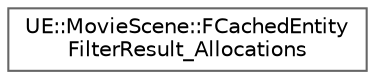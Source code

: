 digraph "Graphical Class Hierarchy"
{
 // INTERACTIVE_SVG=YES
 // LATEX_PDF_SIZE
  bgcolor="transparent";
  edge [fontname=Helvetica,fontsize=10,labelfontname=Helvetica,labelfontsize=10];
  node [fontname=Helvetica,fontsize=10,shape=box,height=0.2,width=0.4];
  rankdir="LR";
  Node0 [id="Node000000",label="UE::MovieScene::FCachedEntity\lFilterResult_Allocations",height=0.2,width=0.4,color="grey40", fillcolor="white", style="filled",URL="$d6/d09/structUE_1_1MovieScene_1_1FCachedEntityFilterResult__Allocations.html",tooltip="Cached filter result that caches pointers to allocations matching the specified filter."];
}
